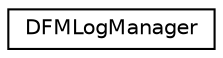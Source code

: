 digraph "类继承关系图"
{
  edge [fontname="Helvetica",fontsize="10",labelfontname="Helvetica",labelfontsize="10"];
  node [fontname="Helvetica",fontsize="10",shape=record];
  rankdir="LR";
  Node0 [label="DFMLogManager",height=0.2,width=0.4,color="black", fillcolor="white", style="filled",URL="$class_d_f_m_log_manager.html",tooltip="The DFMLogManager class re-wrap the log function of dtk, add filter function. "];
}
